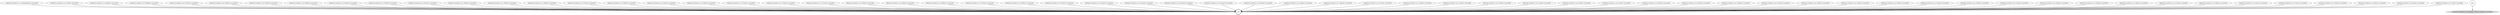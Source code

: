 strict digraph "" {
	graph [fontname=helvetica];
	node [fontname=helvetica,
		label="\N",
		shape=ellipse
	];
	edge [fontname=helvetica];
	"(end)"	[label=end,
		peripheries=2,
		shape=circle];
	"(obstacle-avoidance auv oilleakagepoint ssssonar0)" -> "(end)";
	"(obstacle-avoidance auv t70point ssssonar0)" -> "(end)";
	"(obstacle-avoidance auv t69point ssssonar0)" -> "(end)";
	"(obstacle-avoidance auv t68point ssssonar0)" -> "(end)";
	"(obstacle-avoidance auv t67point ssssonar0)" -> "(end)";
	"(obstacle-avoidance auv t66point ssssonar0)" -> "(end)";
	"(obstacle-avoidance auv t65point ssssonar0)" -> "(end)";
	"(obstacle-avoidance auv t64point ssssonar0)" -> "(end)";
	"(obstacle-avoidance auv t63point ssssonar0)" -> "(end)";
	"(obstacle-avoidance auv t62point ssssonar0)" -> "(end)";
	"(obstacle-avoidance auv t61point ssssonar0)" -> "(end)";
	"(obstacle-avoidance auv t60point ssssonar0)" -> "(end)";
	"(obstacle-avoidance auv t59point ssssonar0)" -> "(end)";
	"(obstacle-avoidance auv t58point ssssonar0)" -> "(end)";
	"(obstacle-avoidance auv t57point ssssonar0)" -> "(end)";
	"(obstacle-avoidance auv t56point ssssonar0)" -> "(end)";
	"(obstacle-avoidance auv t55point ssssonar0)" -> "(end)";
	"(obstacle-avoidance auv t54point ssssonar0)" -> "(end)";
	"(obstacle-avoidance auv t53point ssssonar0)" -> "(end)";
	"(obstacle-avoidance auv t52point ssssonar0)" -> "(end)";
	"(obstacle-avoidance auv t51point ssssonar0)" -> "(end)";
	"(obstacle-avoidance auv t50point ssssonar0)" -> "(end)";
	"(obstacle-avoidance auv t49point ssssonar0)" -> "(end)";
	"(obstacle-avoidance auv t48point ssssonar0)" -> "(end)";
	"(obstacle-avoidance auv t47point ssssonar0)" -> "(end)";
	"(obstacle-avoidance auv t46point ssssonar0)" -> "(end)";
	"(obstacle-avoidance auv t45point ssssonar0)" -> "(end)";
	"(obstacle-avoidance auv t44point ssssonar0)" -> "(end)";
	"(obstacle-avoidance auv t43point ssssonar0)" -> "(end)";
	"(obstacle-avoidance auv t42point ssssonar0)" -> "(end)";
	"(obstacle-avoidance auv t41point ssssonar0)" -> "(end)";
	"(obstacle-avoidance auv t40point ssssonar0)" -> "(end)";
	"(obstacle-avoidance auv t39point ssssonar0)" -> "(end)";
	"(obstacle-avoidance auv t38point ssssonar0)" -> "(end)";
	"(obstacle-avoidance auv t37point ssssonar0)" -> "(end)";
	"(obstacle-avoidance auv t36point ssssonar0)" -> "(end)";
	"(obstacle-avoidance auv t35point ssssonar0)" -> "(end)";
	"(obstacle-avoidance auv t34point ssssonar0)" -> "(end)";
	"(obstacle-avoidance auv t33point ssssonar0)" -> "(end)";
	"(obstacle-avoidance auv t32point ssssonar0)" -> "(end)";
	"(obstacle-avoidance auv t31point ssssonar0)" -> "(end)";
	"(obstacle-avoidance auv t30point ssssonar0)" -> "(end)";
	"(obstacle-avoidance auv t29point ssssonar0)" -> "(end)";
	"(obstacle-avoidance auv t28point ssssonar0)" -> "(end)";
	"(obstacle-avoidance auv t27point ssssonar0)" -> "(end)";
	"(obstacle-avoidance auv t26point ssssonar0)" -> "(end)";
	"(obstacle-avoidance auv t25point ssssonar0)" -> "(end)";
	"(obstacle-avoidance auv t24point ssssonar0)" -> "(end)";
	"(obstacle-avoidance auv t23point ssssonar0)" -> "(end)";
	"(obstacle-avoidance auv t22point ssssonar0)" -> "(end)";
	"(obstacle-avoidance auv t21point ssssonar0)" -> "(end)";
	"(obstacle-avoidance auv t20point ssssonar0)" -> "(end)";
	"(obstacle-avoidance auv t19point ssssonar0)" -> "(end)";
	"(obstacle-avoidance auv t18point ssssonar0)" -> "(end)";
	"(obstacle-avoidance auv t17point ssssonar0)" -> "(end)";
	"(obstacle-avoidance auv t16point ssssonar0)" -> "(end)";
	"(obstacle-avoidance auv t12point ssssonar0)" -> "(end)";
	"(obstacle-avoidance auv t11point ssssonar0)" -> "(end)";
	"(obstacle-avoidance auv t10point ssssonar0)" -> "(end)";
	"(obstacle-avoidance auv t9point ssssonar0)" -> "(end)";
	"(obstacle-avoidance auv t8point ssssonar0)" -> "(end)";
	"(obstacle-avoidance auv t7point ssssonar0)" -> "(end)";
	"(start)"	[label=start,
		peripheries=1,
		shape=circle];
	"(waypoint-following auv initialpoint t7point ssssonar1 ssssonar0)"	[color=lightgrey,
		style=filled];
	"(start)" -> "(waypoint-following auv initialpoint t7point ssssonar1 ssssonar0)";
}
